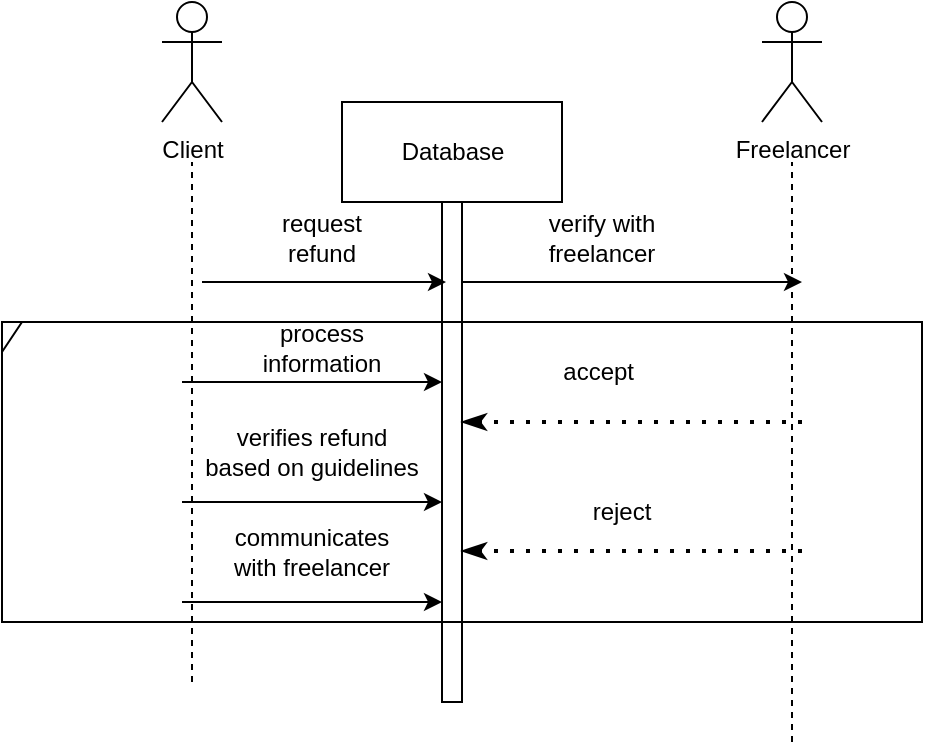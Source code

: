 <mxfile version="20.6.0" type="device"><diagram id="_brc3jDMcFJpdd0kYD0G" name="Page-1"><mxGraphModel dx="1422" dy="697" grid="1" gridSize="10" guides="1" tooltips="1" connect="1" arrows="1" fold="1" page="1" pageScale="1" pageWidth="827" pageHeight="1169" math="0" shadow="0"><root><mxCell id="0"/><mxCell id="1" parent="0"/><mxCell id="IL01aThs4nMqFHFjxtyx-1" value="" style="html=1;points=[];perimeter=orthogonalPerimeter;" vertex="1" parent="1"><mxGeometry x="310" y="280" width="10" height="250" as="geometry"/></mxCell><mxCell id="IL01aThs4nMqFHFjxtyx-2" value="Client" style="shape=umlActor;verticalLabelPosition=bottom;verticalAlign=top;html=1;" vertex="1" parent="1"><mxGeometry x="170" y="180" width="30" height="60" as="geometry"/></mxCell><mxCell id="IL01aThs4nMqFHFjxtyx-3" value="" style="shape=umlFrame;whiteSpace=wrap;html=1;width=10;height=15;" vertex="1" parent="1"><mxGeometry x="90" y="340" width="460" height="150" as="geometry"/></mxCell><mxCell id="IL01aThs4nMqFHFjxtyx-4" value="" style="endArrow=none;dashed=1;html=1;rounded=0;" edge="1" parent="1"><mxGeometry width="50" height="50" relative="1" as="geometry"><mxPoint x="185" y="520" as="sourcePoint"/><mxPoint x="185" y="260" as="targetPoint"/><Array as="points"><mxPoint x="185" y="400"/></Array></mxGeometry></mxCell><mxCell id="IL01aThs4nMqFHFjxtyx-5" value="" style="endArrow=classic;html=1;rounded=0;" edge="1" parent="1"><mxGeometry width="50" height="50" relative="1" as="geometry"><mxPoint x="180" y="370" as="sourcePoint"/><mxPoint x="310" y="370" as="targetPoint"/></mxGeometry></mxCell><mxCell id="IL01aThs4nMqFHFjxtyx-6" value="request refund" style="text;html=1;strokeColor=none;fillColor=none;align=center;verticalAlign=middle;whiteSpace=wrap;rounded=0;" vertex="1" parent="1"><mxGeometry x="220" y="280" width="60" height="35" as="geometry"/></mxCell><mxCell id="IL01aThs4nMqFHFjxtyx-7" value="" style="endArrow=classic;html=1;rounded=0;entryX=0.2;entryY=0.16;entryDx=0;entryDy=0;entryPerimeter=0;" edge="1" parent="1" target="IL01aThs4nMqFHFjxtyx-1"><mxGeometry width="50" height="50" relative="1" as="geometry"><mxPoint x="190" y="320" as="sourcePoint"/><mxPoint x="240" y="270" as="targetPoint"/></mxGeometry></mxCell><mxCell id="IL01aThs4nMqFHFjxtyx-8" value="Database" style="html=1;" vertex="1" parent="1"><mxGeometry x="260" y="230" width="110" height="50" as="geometry"/></mxCell><mxCell id="IL01aThs4nMqFHFjxtyx-9" value="process information" style="text;html=1;strokeColor=none;fillColor=none;align=center;verticalAlign=middle;whiteSpace=wrap;rounded=0;" vertex="1" parent="1"><mxGeometry x="210" y="340" width="80" height="25" as="geometry"/></mxCell><mxCell id="IL01aThs4nMqFHFjxtyx-10" value="" style="endArrow=classic;html=1;rounded=0;" edge="1" parent="1"><mxGeometry width="50" height="50" relative="1" as="geometry"><mxPoint x="320" y="320" as="sourcePoint"/><mxPoint x="490" y="320" as="targetPoint"/></mxGeometry></mxCell><mxCell id="IL01aThs4nMqFHFjxtyx-11" value="verify with freelancer" style="text;html=1;strokeColor=none;fillColor=none;align=center;verticalAlign=middle;whiteSpace=wrap;rounded=0;" vertex="1" parent="1"><mxGeometry x="350" y="283.5" width="80" height="28" as="geometry"/></mxCell><mxCell id="IL01aThs4nMqFHFjxtyx-12" value="Freelancer" style="shape=umlActor;verticalLabelPosition=bottom;verticalAlign=top;html=1;" vertex="1" parent="1"><mxGeometry x="470" y="180" width="30" height="60" as="geometry"/></mxCell><mxCell id="IL01aThs4nMqFHFjxtyx-13" value="" style="endArrow=none;dashed=1;html=1;rounded=0;" edge="1" parent="1"><mxGeometry width="50" height="50" relative="1" as="geometry"><mxPoint x="485" y="550" as="sourcePoint"/><mxPoint x="485" y="260" as="targetPoint"/></mxGeometry></mxCell><mxCell id="IL01aThs4nMqFHFjxtyx-17" value="" style="endArrow=classic;html=1;rounded=0;" edge="1" parent="1"><mxGeometry width="50" height="50" relative="1" as="geometry"><mxPoint x="180" y="430" as="sourcePoint"/><mxPoint x="310" y="430" as="targetPoint"/></mxGeometry></mxCell><mxCell id="IL01aThs4nMqFHFjxtyx-19" value="verifies refund based on guidelines" style="text;html=1;strokeColor=none;fillColor=none;align=center;verticalAlign=middle;whiteSpace=wrap;rounded=0;" vertex="1" parent="1"><mxGeometry x="190" y="390" width="110" height="30" as="geometry"/></mxCell><mxCell id="IL01aThs4nMqFHFjxtyx-22" value="" style="endArrow=classic;html=1;rounded=0;" edge="1" parent="1"><mxGeometry width="50" height="50" relative="1" as="geometry"><mxPoint x="180" y="480" as="sourcePoint"/><mxPoint x="310" y="480" as="targetPoint"/></mxGeometry></mxCell><mxCell id="IL01aThs4nMqFHFjxtyx-23" value="communicates with freelancer" style="text;html=1;strokeColor=none;fillColor=none;align=center;verticalAlign=middle;whiteSpace=wrap;rounded=0;" vertex="1" parent="1"><mxGeometry x="200" y="440" width="90" height="30" as="geometry"/></mxCell><mxCell id="IL01aThs4nMqFHFjxtyx-30" value="" style="endArrow=classicThin;dashed=1;html=1;dashPattern=1 3;strokeWidth=2;rounded=0;endFill=1;entryX=0.5;entryY=0.333;entryDx=0;entryDy=0;entryPerimeter=0;" edge="1" parent="1" target="IL01aThs4nMqFHFjxtyx-3"><mxGeometry width="50" height="50" relative="1" as="geometry"><mxPoint x="490" y="390" as="sourcePoint"/><mxPoint x="400" y="330" as="targetPoint"/></mxGeometry></mxCell><mxCell id="IL01aThs4nMqFHFjxtyx-31" value="accept&amp;nbsp;" style="text;html=1;strokeColor=none;fillColor=none;align=center;verticalAlign=middle;whiteSpace=wrap;rounded=0;" vertex="1" parent="1"><mxGeometry x="360" y="350" width="60" height="30" as="geometry"/></mxCell><mxCell id="IL01aThs4nMqFHFjxtyx-32" value="" style="endArrow=classicThin;dashed=1;html=1;dashPattern=1 3;strokeWidth=2;rounded=0;endFill=1;entryX=0.5;entryY=0.333;entryDx=0;entryDy=0;entryPerimeter=0;" edge="1" parent="1"><mxGeometry width="50" height="50" relative="1" as="geometry"><mxPoint x="490" y="454.55" as="sourcePoint"/><mxPoint x="320" y="454.5" as="targetPoint"/></mxGeometry></mxCell><mxCell id="IL01aThs4nMqFHFjxtyx-33" value="reject" style="text;html=1;strokeColor=none;fillColor=none;align=center;verticalAlign=middle;whiteSpace=wrap;rounded=0;" vertex="1" parent="1"><mxGeometry x="370" y="420" width="60" height="30" as="geometry"/></mxCell></root></mxGraphModel></diagram></mxfile>